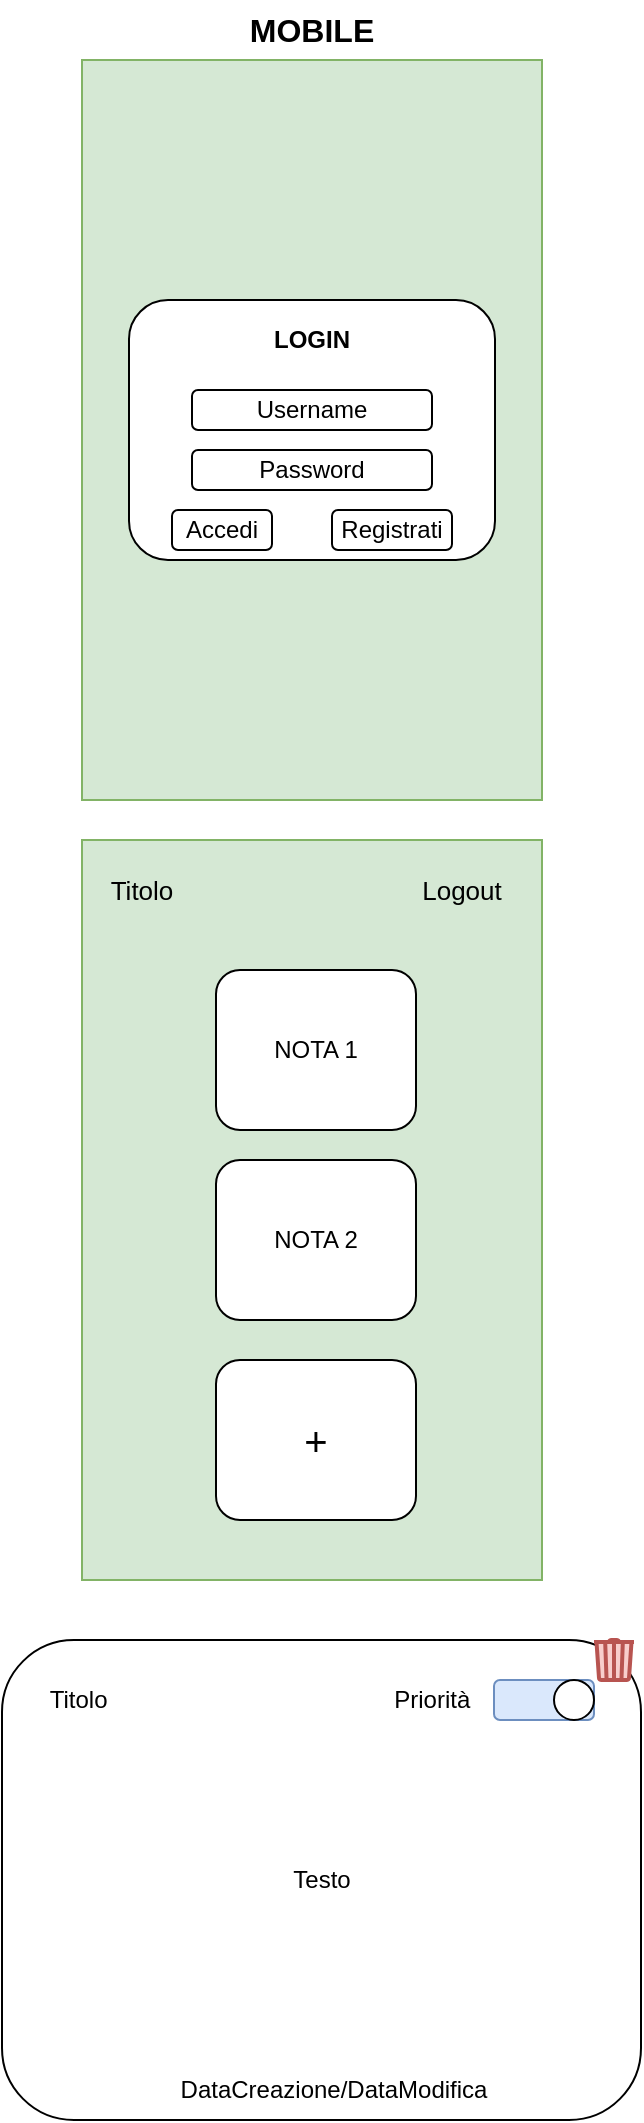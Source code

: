 <mxfile version="23.1.5" type="device">
  <diagram name="Pagina-1" id="hKOWC7ziICnI7cQu4GCL">
    <mxGraphModel dx="1562" dy="830" grid="1" gridSize="10" guides="1" tooltips="1" connect="1" arrows="1" fold="1" page="1" pageScale="1" pageWidth="827" pageHeight="1169" math="0" shadow="0">
      <root>
        <mxCell id="0" />
        <mxCell id="1" parent="0" />
        <mxCell id="PDlrf9YYpIG2hMAl2r1s-1" value="" style="rounded=0;whiteSpace=wrap;html=1;fillColor=#d5e8d4;strokeColor=#82b366;" vertex="1" parent="1">
          <mxGeometry x="294" y="40" width="230" height="370" as="geometry" />
        </mxCell>
        <mxCell id="PDlrf9YYpIG2hMAl2r1s-2" value="" style="rounded=1;whiteSpace=wrap;html=1;" vertex="1" parent="1">
          <mxGeometry x="317.5" y="160" width="183" height="130" as="geometry" />
        </mxCell>
        <mxCell id="PDlrf9YYpIG2hMAl2r1s-3" value="&lt;b&gt;LOGIN&lt;/b&gt;" style="text;html=1;strokeColor=none;fillColor=none;align=center;verticalAlign=middle;whiteSpace=wrap;rounded=0;" vertex="1" parent="1">
          <mxGeometry x="379" y="165" width="60" height="30" as="geometry" />
        </mxCell>
        <mxCell id="PDlrf9YYpIG2hMAl2r1s-4" value="Username" style="rounded=1;whiteSpace=wrap;html=1;" vertex="1" parent="1">
          <mxGeometry x="349" y="205" width="120" height="20" as="geometry" />
        </mxCell>
        <mxCell id="PDlrf9YYpIG2hMAl2r1s-5" value="Password" style="rounded=1;whiteSpace=wrap;html=1;" vertex="1" parent="1">
          <mxGeometry x="349" y="235" width="120" height="20" as="geometry" />
        </mxCell>
        <mxCell id="PDlrf9YYpIG2hMAl2r1s-6" value="Accedi" style="rounded=1;whiteSpace=wrap;html=1;" vertex="1" parent="1">
          <mxGeometry x="339" y="265" width="50" height="20" as="geometry" />
        </mxCell>
        <mxCell id="PDlrf9YYpIG2hMAl2r1s-7" value="Registrati" style="rounded=1;whiteSpace=wrap;html=1;" vertex="1" parent="1">
          <mxGeometry x="419" y="265" width="60" height="20" as="geometry" />
        </mxCell>
        <mxCell id="PDlrf9YYpIG2hMAl2r1s-8" value="&lt;font style=&quot;font-size: 16px;&quot;&gt;&lt;b&gt;MOBILE&lt;/b&gt;&lt;/font&gt;" style="text;html=1;strokeColor=none;fillColor=none;align=center;verticalAlign=middle;whiteSpace=wrap;rounded=0;" vertex="1" parent="1">
          <mxGeometry x="379" y="10" width="60" height="30" as="geometry" />
        </mxCell>
        <mxCell id="PDlrf9YYpIG2hMAl2r1s-9" value="" style="rounded=0;whiteSpace=wrap;html=1;fillColor=#d5e8d4;strokeColor=#82b366;" vertex="1" parent="1">
          <mxGeometry x="294" y="430" width="230" height="370" as="geometry" />
        </mxCell>
        <mxCell id="PDlrf9YYpIG2hMAl2r1s-10" value="&lt;font style=&quot;font-size: 13px;&quot;&gt;Titolo&lt;/font&gt;" style="text;html=1;strokeColor=none;fillColor=none;align=center;verticalAlign=middle;whiteSpace=wrap;rounded=0;" vertex="1" parent="1">
          <mxGeometry x="294" y="440" width="60" height="30" as="geometry" />
        </mxCell>
        <mxCell id="PDlrf9YYpIG2hMAl2r1s-11" value="&lt;font style=&quot;font-size: 13px;&quot;&gt;Logout&lt;/font&gt;" style="text;html=1;strokeColor=none;fillColor=none;align=center;verticalAlign=middle;whiteSpace=wrap;rounded=0;" vertex="1" parent="1">
          <mxGeometry x="454" y="440" width="60" height="30" as="geometry" />
        </mxCell>
        <mxCell id="PDlrf9YYpIG2hMAl2r1s-12" value="NOTA 1" style="rounded=1;whiteSpace=wrap;html=1;" vertex="1" parent="1">
          <mxGeometry x="361" y="495" width="100" height="80" as="geometry" />
        </mxCell>
        <mxCell id="PDlrf9YYpIG2hMAl2r1s-13" value="NOTA 2" style="rounded=1;whiteSpace=wrap;html=1;" vertex="1" parent="1">
          <mxGeometry x="361" y="590" width="100" height="80" as="geometry" />
        </mxCell>
        <mxCell id="PDlrf9YYpIG2hMAl2r1s-14" value="&lt;font style=&quot;font-size: 20px;&quot;&gt;+&lt;/font&gt;" style="rounded=1;whiteSpace=wrap;html=1;" vertex="1" parent="1">
          <mxGeometry x="361" y="690" width="100" height="80" as="geometry" />
        </mxCell>
        <mxCell id="PDlrf9YYpIG2hMAl2r1s-15" value="Testo" style="rounded=1;whiteSpace=wrap;html=1;" vertex="1" parent="1">
          <mxGeometry x="254" y="830" width="319.5" height="240" as="geometry" />
        </mxCell>
        <mxCell id="PDlrf9YYpIG2hMAl2r1s-16" value="" style="rounded=1;whiteSpace=wrap;html=1;fillColor=#dae8fc;strokeColor=#6c8ebf;" vertex="1" parent="1">
          <mxGeometry x="500" y="850" width="50" height="20" as="geometry" />
        </mxCell>
        <mxCell id="PDlrf9YYpIG2hMAl2r1s-17" value="" style="ellipse;whiteSpace=wrap;html=1;aspect=fixed;" vertex="1" parent="1">
          <mxGeometry x="530" y="850" width="20" height="20" as="geometry" />
        </mxCell>
        <mxCell id="PDlrf9YYpIG2hMAl2r1s-18" value="Titolo&amp;nbsp; &amp;nbsp; &amp;nbsp; &amp;nbsp; &amp;nbsp; &amp;nbsp; &amp;nbsp; &amp;nbsp; &amp;nbsp; &amp;nbsp; &amp;nbsp; &amp;nbsp; &amp;nbsp; &amp;nbsp; &amp;nbsp; &amp;nbsp; &amp;nbsp; &amp;nbsp; &amp;nbsp; &amp;nbsp; &amp;nbsp; &amp;nbsp;Priorità" style="text;html=1;align=center;verticalAlign=middle;whiteSpace=wrap;rounded=0;" vertex="1" parent="1">
          <mxGeometry x="263" y="845" width="240" height="30" as="geometry" />
        </mxCell>
        <mxCell id="PDlrf9YYpIG2hMAl2r1s-19" value="DataCreazione/DataModifica" style="text;html=1;align=center;verticalAlign=middle;whiteSpace=wrap;rounded=0;" vertex="1" parent="1">
          <mxGeometry x="390" y="1040" width="60" height="30" as="geometry" />
        </mxCell>
        <mxCell id="PDlrf9YYpIG2hMAl2r1s-21" value="" style="html=1;verticalLabelPosition=bottom;align=center;labelBackgroundColor=#ffffff;verticalAlign=top;strokeWidth=2;strokeColor=#b85450;shadow=0;dashed=0;shape=mxgraph.ios7.icons.trashcan;fillColor=#f8cecc;" vertex="1" parent="1">
          <mxGeometry x="550" y="830" width="20" height="20" as="geometry" />
        </mxCell>
      </root>
    </mxGraphModel>
  </diagram>
</mxfile>
